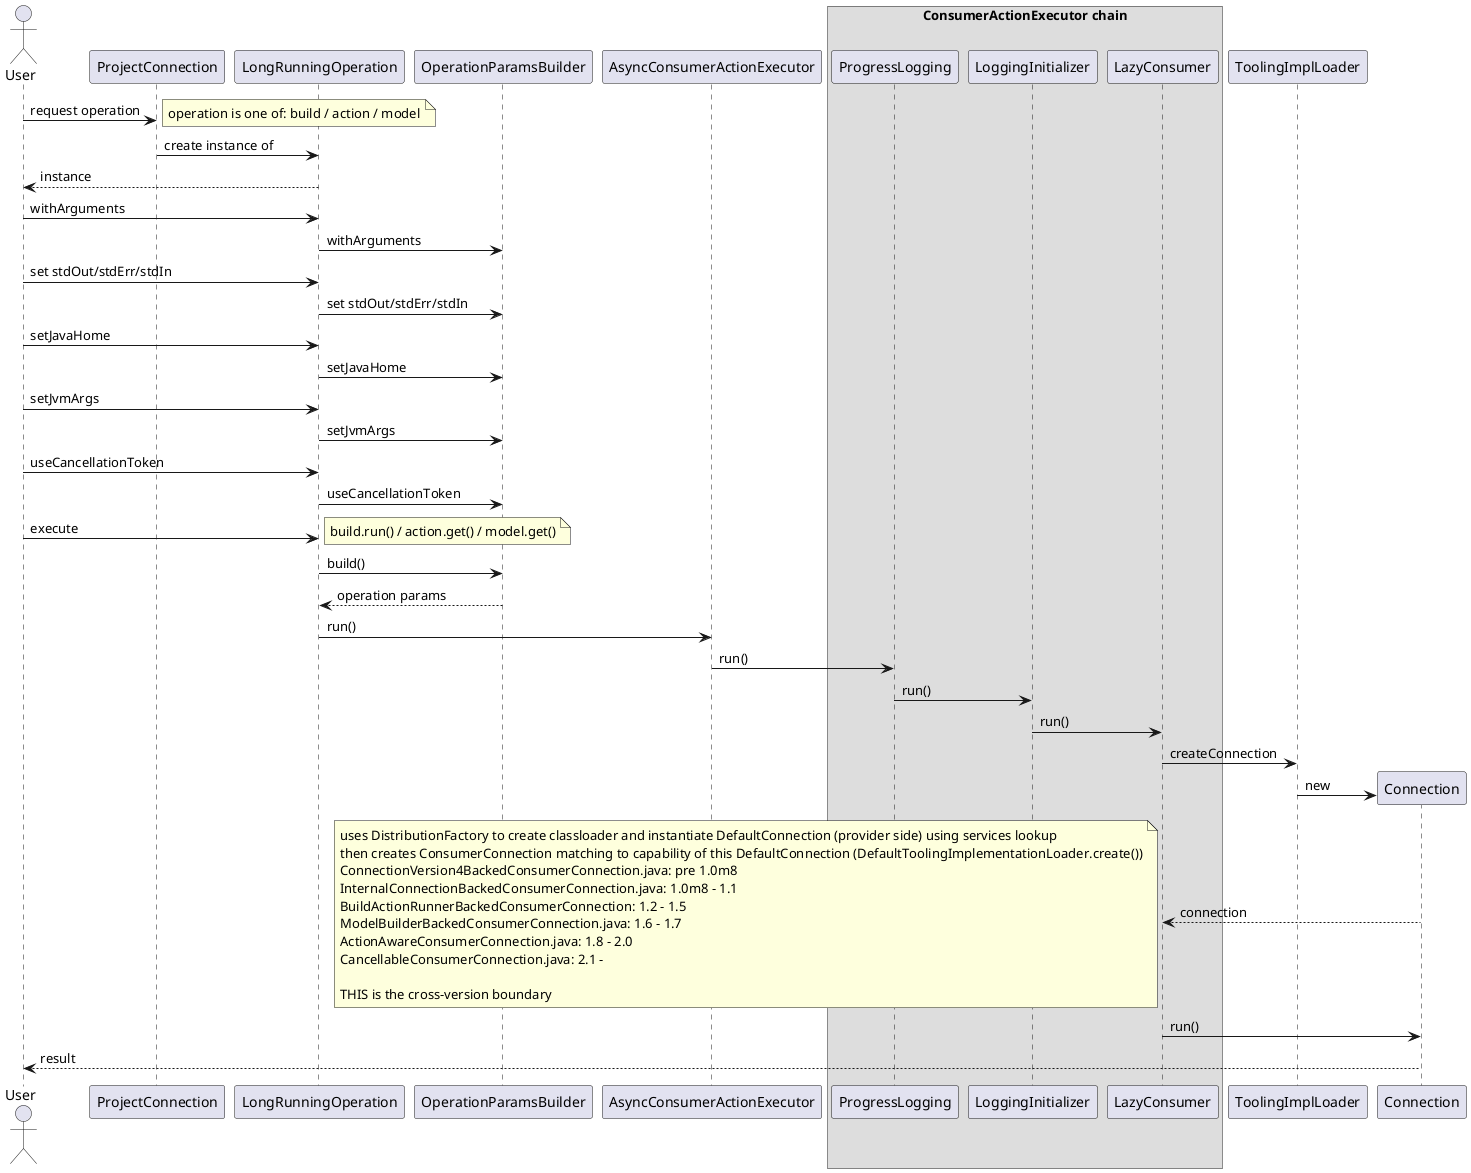 @startuml
actor User
User -> ProjectConnection: request operation
 note right
 operation is one of: build / action / model
 end note
ProjectConnection -> LongRunningOperation: create instance of
LongRunningOperation --> User: instance
User -> LongRunningOperation: withArguments
LongRunningOperation -> OperationParamsBuilder: withArguments
User -> LongRunningOperation: set stdOut/stdErr/stdIn
LongRunningOperation -> OperationParamsBuilder: set stdOut/stdErr/stdIn
User -> LongRunningOperation: setJavaHome
LongRunningOperation -> OperationParamsBuilder: setJavaHome
User -> LongRunningOperation: setJvmArgs
LongRunningOperation -> OperationParamsBuilder: setJvmArgs
User -> LongRunningOperation: useCancellationToken
LongRunningOperation -> OperationParamsBuilder: useCancellationToken
User -> LongRunningOperation: execute
 note right
 build.run() / action.get() / model.get()
 end note
LongRunningOperation -> OperationParamsBuilder: build()
OperationParamsBuilder --> LongRunningOperation: operation params
LongRunningOperation -> AsyncConsumerActionExecutor: run()
box "ConsumerActionExecutor chain"
	participant ProgressLogging
	participant LoggingInitializer
	participant LazyConsumer
end box
AsyncConsumerActionExecutor -> ProgressLogging: run()
ProgressLogging -> LoggingInitializer: run()
LoggingInitializer -> LazyConsumer: run()
LazyConsumer -> ToolingImplLoader: createConnection
create Connection
ToolingImplLoader -> Connection: new
Connection --> LazyConsumer: connection
note left
uses DistributionFactory to create classloader and instantiate DefaultConnection (provider side) using services lookup
then creates ConsumerConnection matching to capability of this DefaultConnection (DefaultToolingImplementationLoader.create())
ConnectionVersion4BackedConsumerConnection.java: pre 1.0m8
InternalConnectionBackedConsumerConnection.java: 1.0m8 - 1.1
BuildActionRunnerBackedConsumerConnection: 1.2 - 1.5
ModelBuilderBackedConsumerConnection.java: 1.6 - 1.7
ActionAwareConsumerConnection.java: 1.8 - 2.0
CancellableConsumerConnection.java: 2.1 -

THIS is the cross-version boundary
end note
LazyConsumer -> Connection: run()
Connection --> User: result

@enduml
